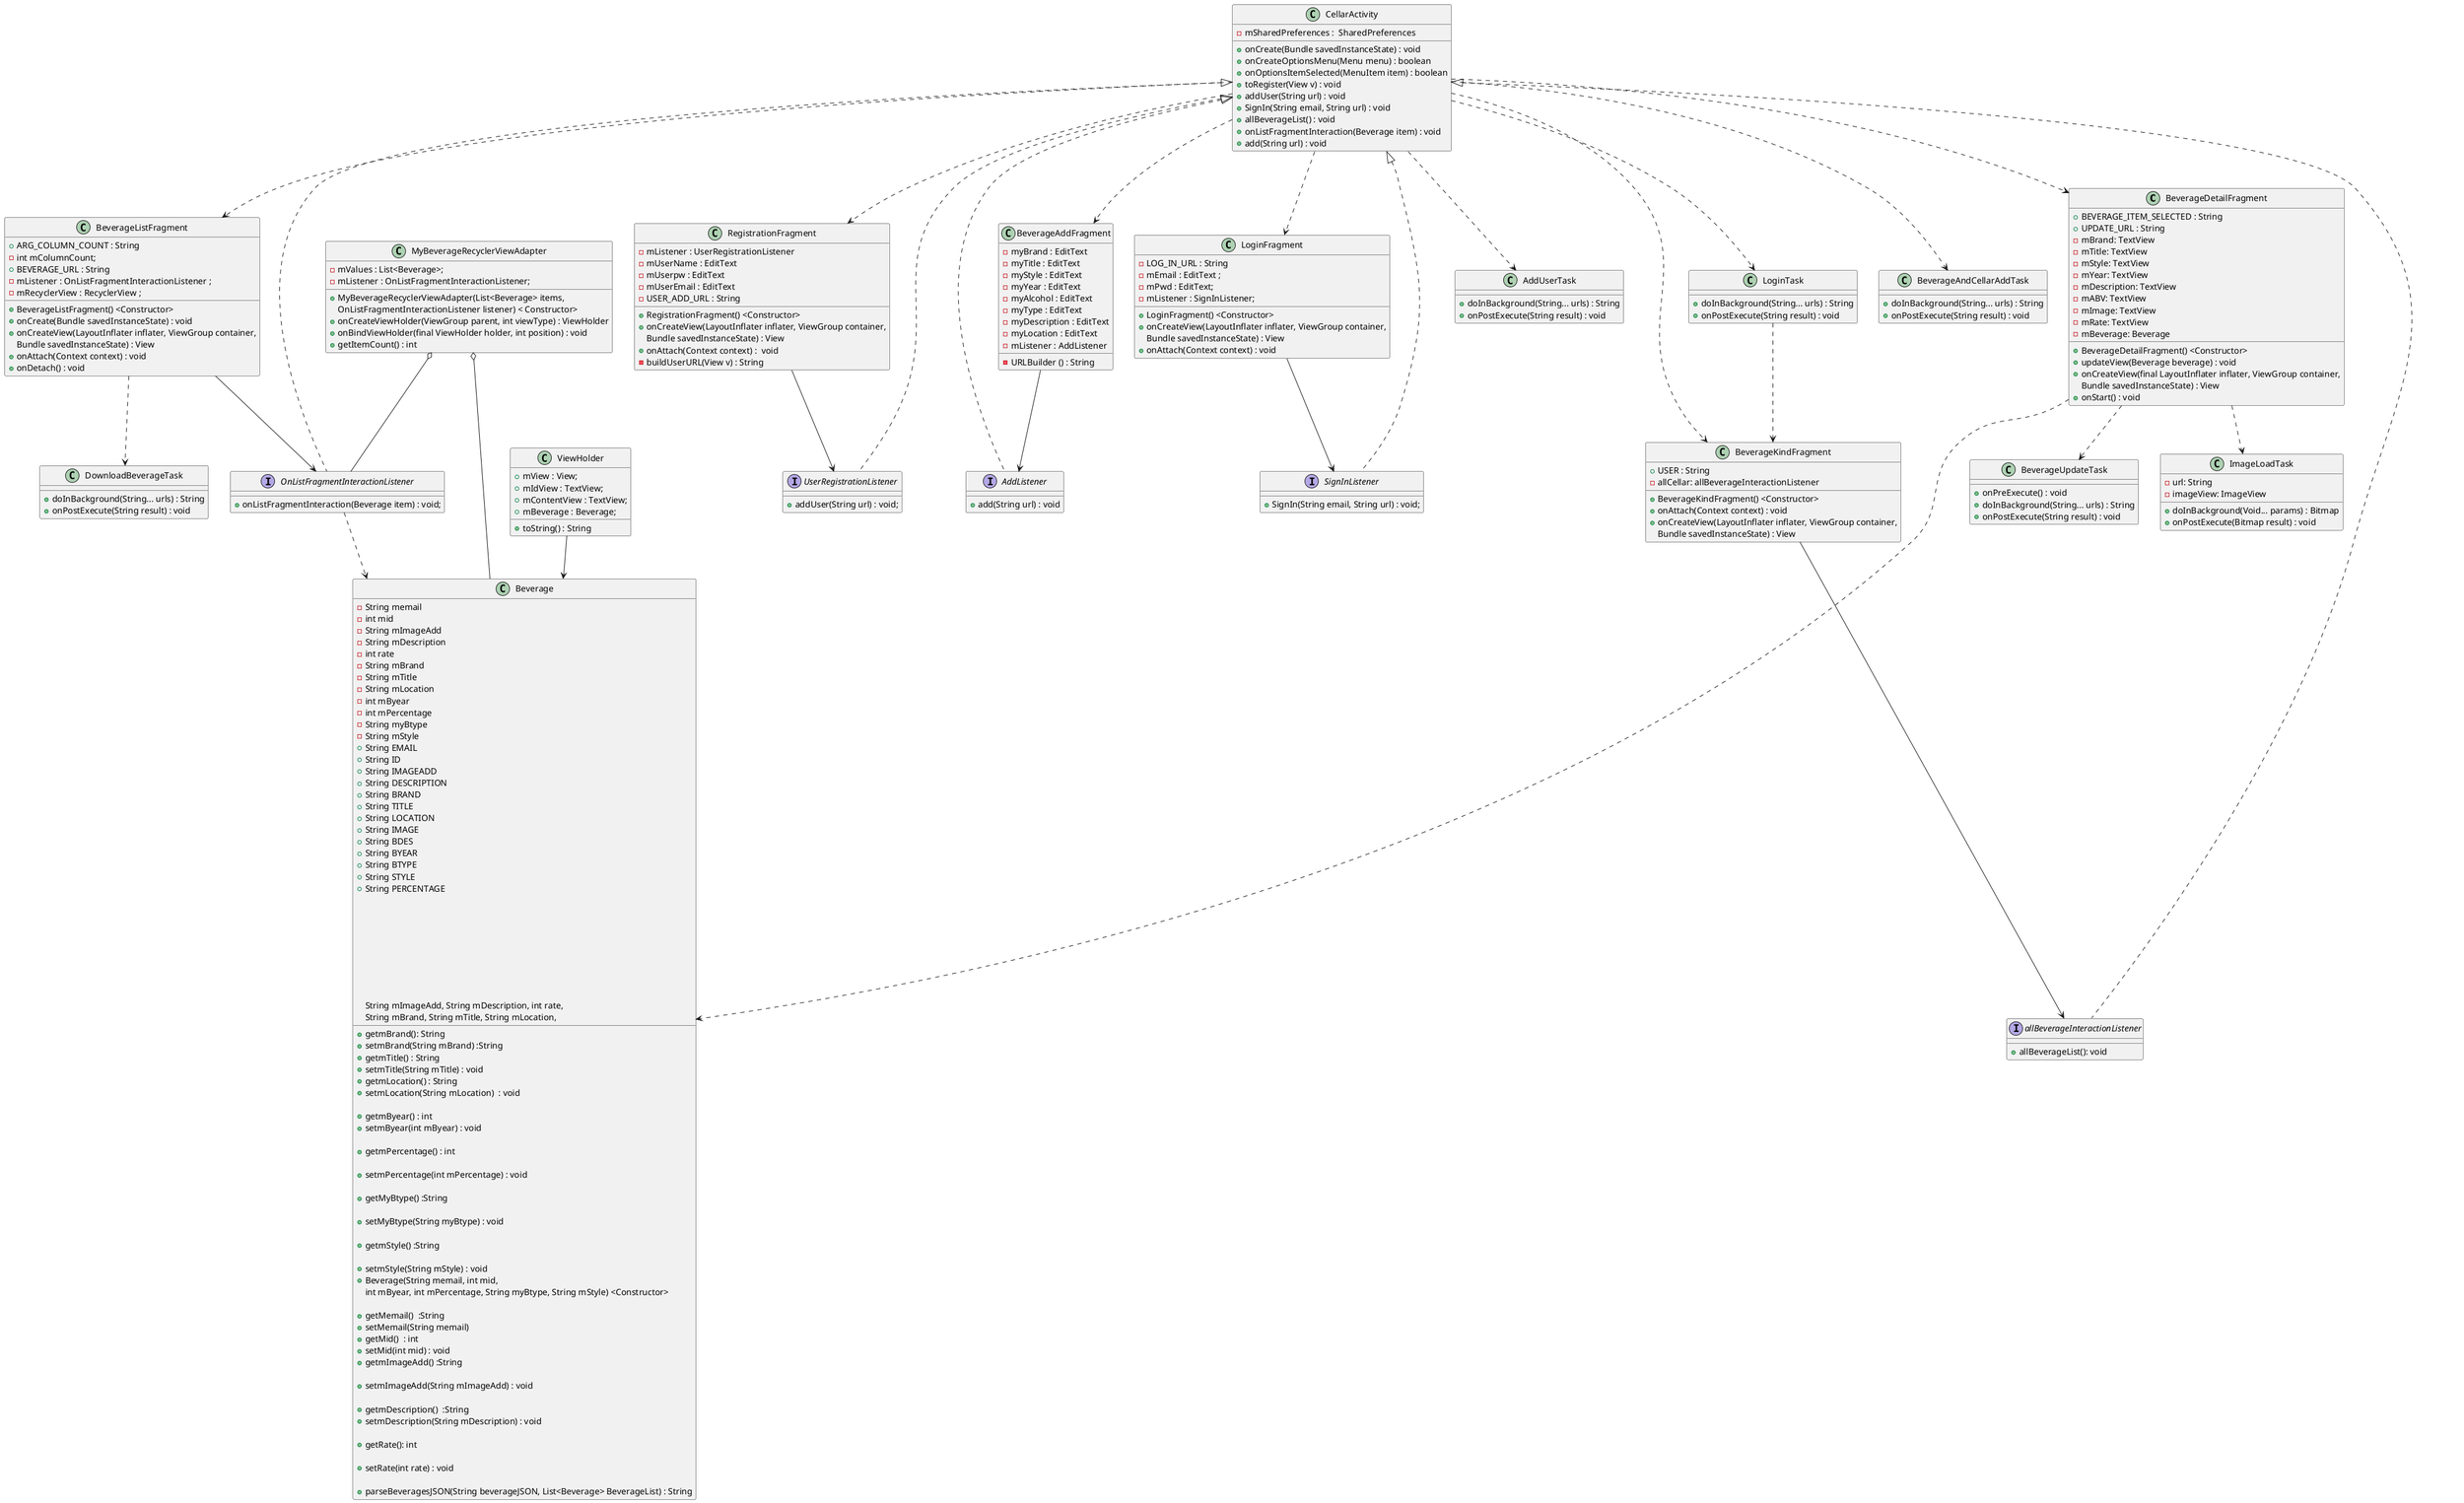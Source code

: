 @startuml


class BeverageDetailFragment {
    + BEVERAGE_ITEM_SELECTED : String
    + UPDATE_URL : String
    - mBrand: TextView
    - mTitle: TextView
    - mStyle: TextView
    - mYear: TextView
    - mDescription: TextView
    - mABV: TextView
    - mImage: TextView
    - mRate: TextView
    - mBeverage: Beverage
    + BeverageDetailFragment() <Constructor>
    + updateView(Beverage beverage) : void
    + onCreateView(final LayoutInflater inflater, ViewGroup container,
                                 Bundle savedInstanceState) : View
    + onStart() : void

}
class BeverageUpdateTask{
          + onPreExecute() : void
          + doInBackground(String... urls) : String
          + onPostExecute(String result) : void
      }


class ImageLoadTask {
    - url: String
    - imageView: ImageView
    + doInBackground(Void... params) : Bitmap
    + onPostExecute(Bitmap result) : void
}

class BeverageKindFragment {
    + USER : String
    - allCellar: allBeverageInteractionListener
    + BeverageKindFragment() <Constructor>
    +  onAttach(Context context) : void
    + onCreateView(LayoutInflater inflater, ViewGroup container,
                                 Bundle savedInstanceState) : View

}

interface allBeverageInteractionListener {
    + allBeverageList(): void
}

class RegistrationFragment {
    - mListener : UserRegistrationListener
    - mUserName : EditText
    - mUserpw : EditText
    - mUserEmail : EditText
    - USER_ADD_URL : String
    + RegistrationFragment() <Constructor>
    + onCreateView(LayoutInflater inflater, ViewGroup container,
                                 Bundle savedInstanceState) : View
    + onAttach(Context context) :  void
    - buildUserURL(View v) : String
}

interface UserRegistrationListener {
    + addUser(String url) : void;
}
class BeverageAddFragment {
    - myBrand : EditText
    - myTitle : EditText
    - myStyle : EditText
    - myYear : EditText
    - myAlcohol : EditText
    - myType : EditText
    - myDescription : EditText
    - myLocation : EditText
    - mListener : AddListener
    - URLBuilder () : String
}
interface AddListener {
    +add(String url) : void
}

class BeverageListFragment {
    + ARG_COLUMN_COUNT : String
    - int mColumnCount;
    + BEVERAGE_URL : String
    - mListener : OnListFragmentInteractionListener ;
    - mRecyclerView : RecyclerView ;
    + BeverageListFragment() <Constructor>
    + onCreate(Bundle savedInstanceState) : void
    + onCreateView(LayoutInflater inflater, ViewGroup container,
                                 Bundle savedInstanceState) : View
    + onAttach(Context context) : void
    + onDetach() : void

}




interface OnListFragmentInteractionListener {
    + onListFragmentInteraction(Beverage item) : void;
}

class DownloadBeverageTask{
    + doInBackground(String... urls) : String
    + onPostExecute(String result) : void
}

class CellarActivity {
    - mSharedPreferences :  SharedPreferences
    + onCreate(Bundle savedInstanceState) : void
    + onCreateOptionsMenu(Menu menu) : boolean
    + onOptionsItemSelected(MenuItem item) : boolean
    + toRegister(View v) : void
    + addUser(String url) : void
    + SignIn(String email, String url) : void
    + allBeverageList() : void
    + onListFragmentInteraction(Beverage item) : void
    +  add(String url) : void
}

class AddUserTask{
    + doInBackground(String... urls) : String
    + onPostExecute(String result) : void
}

class LoginTask {
    + doInBackground(String... urls) : String
    + onPostExecute(String result) : void
}
class LoginFragment{
    - LOG_IN_URL : String
    - mEmail : EditText ;
    - mPwd : EditText;
    - mListener : SignInListener;
    + LoginFragment() <Constructor>
    + onCreateView(LayoutInflater inflater, ViewGroup container,
                                 Bundle savedInstanceState) : View
    + onAttach(Context context) : void
}

interface SignInListener {
    + SignIn(String email, String url) : void;
}

class MyBeverageRecyclerViewAdapter {
    - mValues : List<Beverage>;
    - mListener : OnListFragmentInteractionListener;
    + MyBeverageRecyclerViewAdapter(List<Beverage> items,
    OnListFragmentInteractionListener listener) < Constructor>
    + onCreateViewHolder(ViewGroup parent, int viewType) : ViewHolder
    + onBindViewHolder(final ViewHolder holder, int position) : void
    + getItemCount() : int
}




class ViewHolder{
    + mView : View;
    + mIdView : TextView;
    + mContentView : TextView;
    + mBeverage : Beverage;
    + toString() : String
}

class Beverage {
     - String memail
     - int mid
     - String mImageAdd
     - String mDescription
     - int rate
     - String mBrand
     - String mTitle
     - String mLocation
     - int mByear
     - int mPercentage
     - String myBtype
     - String mStyle
     + String EMAIL
     + String ID
     + String IMAGEADD
     + String DESCRIPTION
     + String BRAND
     + String TITLE
     + String LOCATION
     + String IMAGE
     + String BDES
     + String BYEAR
     + String BTYPE
     + String STYLE
     + String PERCENTAGE
     + getmBrand(): String
     + setmBrand(String mBrand) :String
     + getmTitle() : String
     + setmTitle(String mTitle) : void
     + getmLocation() : String
     + setmLocation(String mLocation)  : void

     + getmByear() : int
     + setmByear(int mByear) : void

     + getmPercentage() : int

     + setmPercentage(int mPercentage) : void

     + getMyBtype() :String

     + setMyBtype(String myBtype) : void

     + getmStyle() :String

     + setmStyle(String mStyle) : void


     + Beverage(String memail, int mid,
                        String mImageAdd, String mDescription, int rate,
                        String mBrand, String mTitle, String mLocation,
                        int mByear, int mPercentage, String myBtype, String mStyle) <Constructor>

     + getMemail()  :String
     + setMemail(String memail)
     + getMid()  : int
     + setMid(int mid) : void
     + getmImageAdd() :String

     + setmImageAdd(String mImageAdd) : void

     + getmDescription()  :String
     + setmDescription(String mDescription) : void

     +getRate(): int

     + setRate(int rate) : void

     + parseBeveragesJSON(String beverageJSON, List<Beverage> BeverageList) : String
}
class BeverageAndCellarAddTask{
    + doInBackground(String... urls) : String
    + onPostExecute(String result) : void
}

MyBeverageRecyclerViewAdapter o-- Beverage
MyBeverageRecyclerViewAdapter o-- OnListFragmentInteractionListener
ViewHolder --> Beverage
BeverageDetailFragment  ..> Beverage
BeverageDetailFragment  ..> BeverageUpdateTask
BeverageDetailFragment  ..> ImageLoadTask
BeverageKindFragment  --> allBeverageInteractionListener
BeverageListFragment --> OnListFragmentInteractionListener
BeverageListFragment ..> DownloadBeverageTask
OnListFragmentInteractionListener  ..> Beverage
LoginFragment --> SignInListener
CellarActivity <|.. OnListFragmentInteractionListener
CellarActivity <|.. allBeverageInteractionListener
CellarActivity <|.. SignInListener
CellarActivity <|.. UserRegistrationListener
CellarActivity ..> LoginFragment
CellarActivity ..> BeverageKindFragment
CellarActivity ..> RegistrationFragment
CellarActivity ..> AddUserTask
CellarActivity ..> LoginTask
CellarActivity ..> BeverageListFragment
CellarActivity ..> BeverageDetailFragment
CellarActivity ..> BeverageAddFragment
CellarActivity ..> BeverageAndCellarAddTask
CellarActivity <|.. AddListener
LoginTask ..> BeverageKindFragment
RegistrationFragment --> UserRegistrationListener
BeverageAddFragment --> AddListener


@enduml